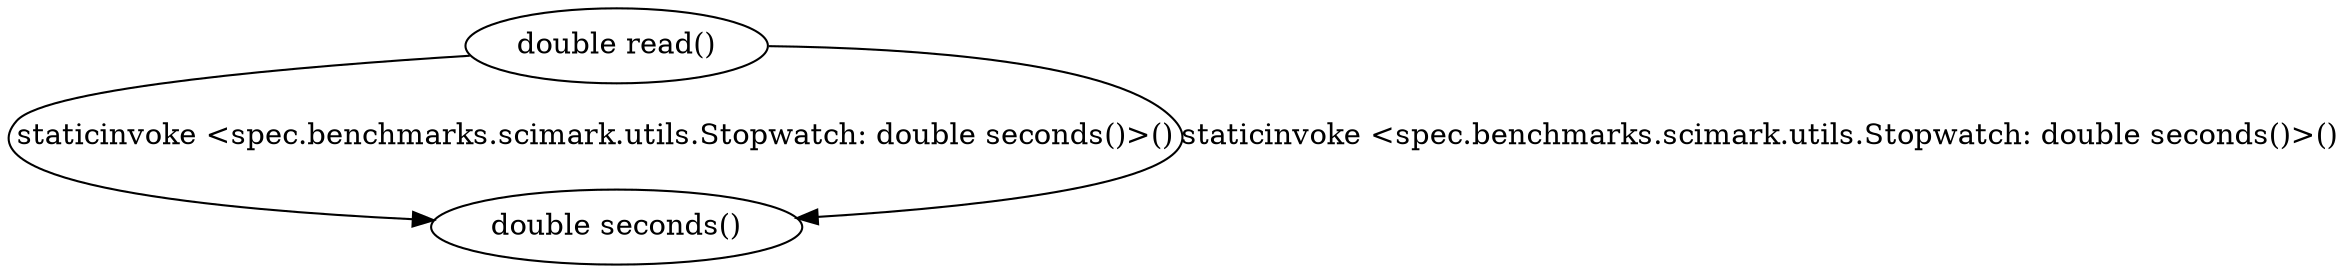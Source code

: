 digraph g {
1[label="double seconds()"]
0[label="double read()"]
0->1[label="staticinvoke <spec.benchmarks.scimark.utils.Stopwatch: double seconds()>()"]
0->1[label="staticinvoke <spec.benchmarks.scimark.utils.Stopwatch: double seconds()>()"]
}